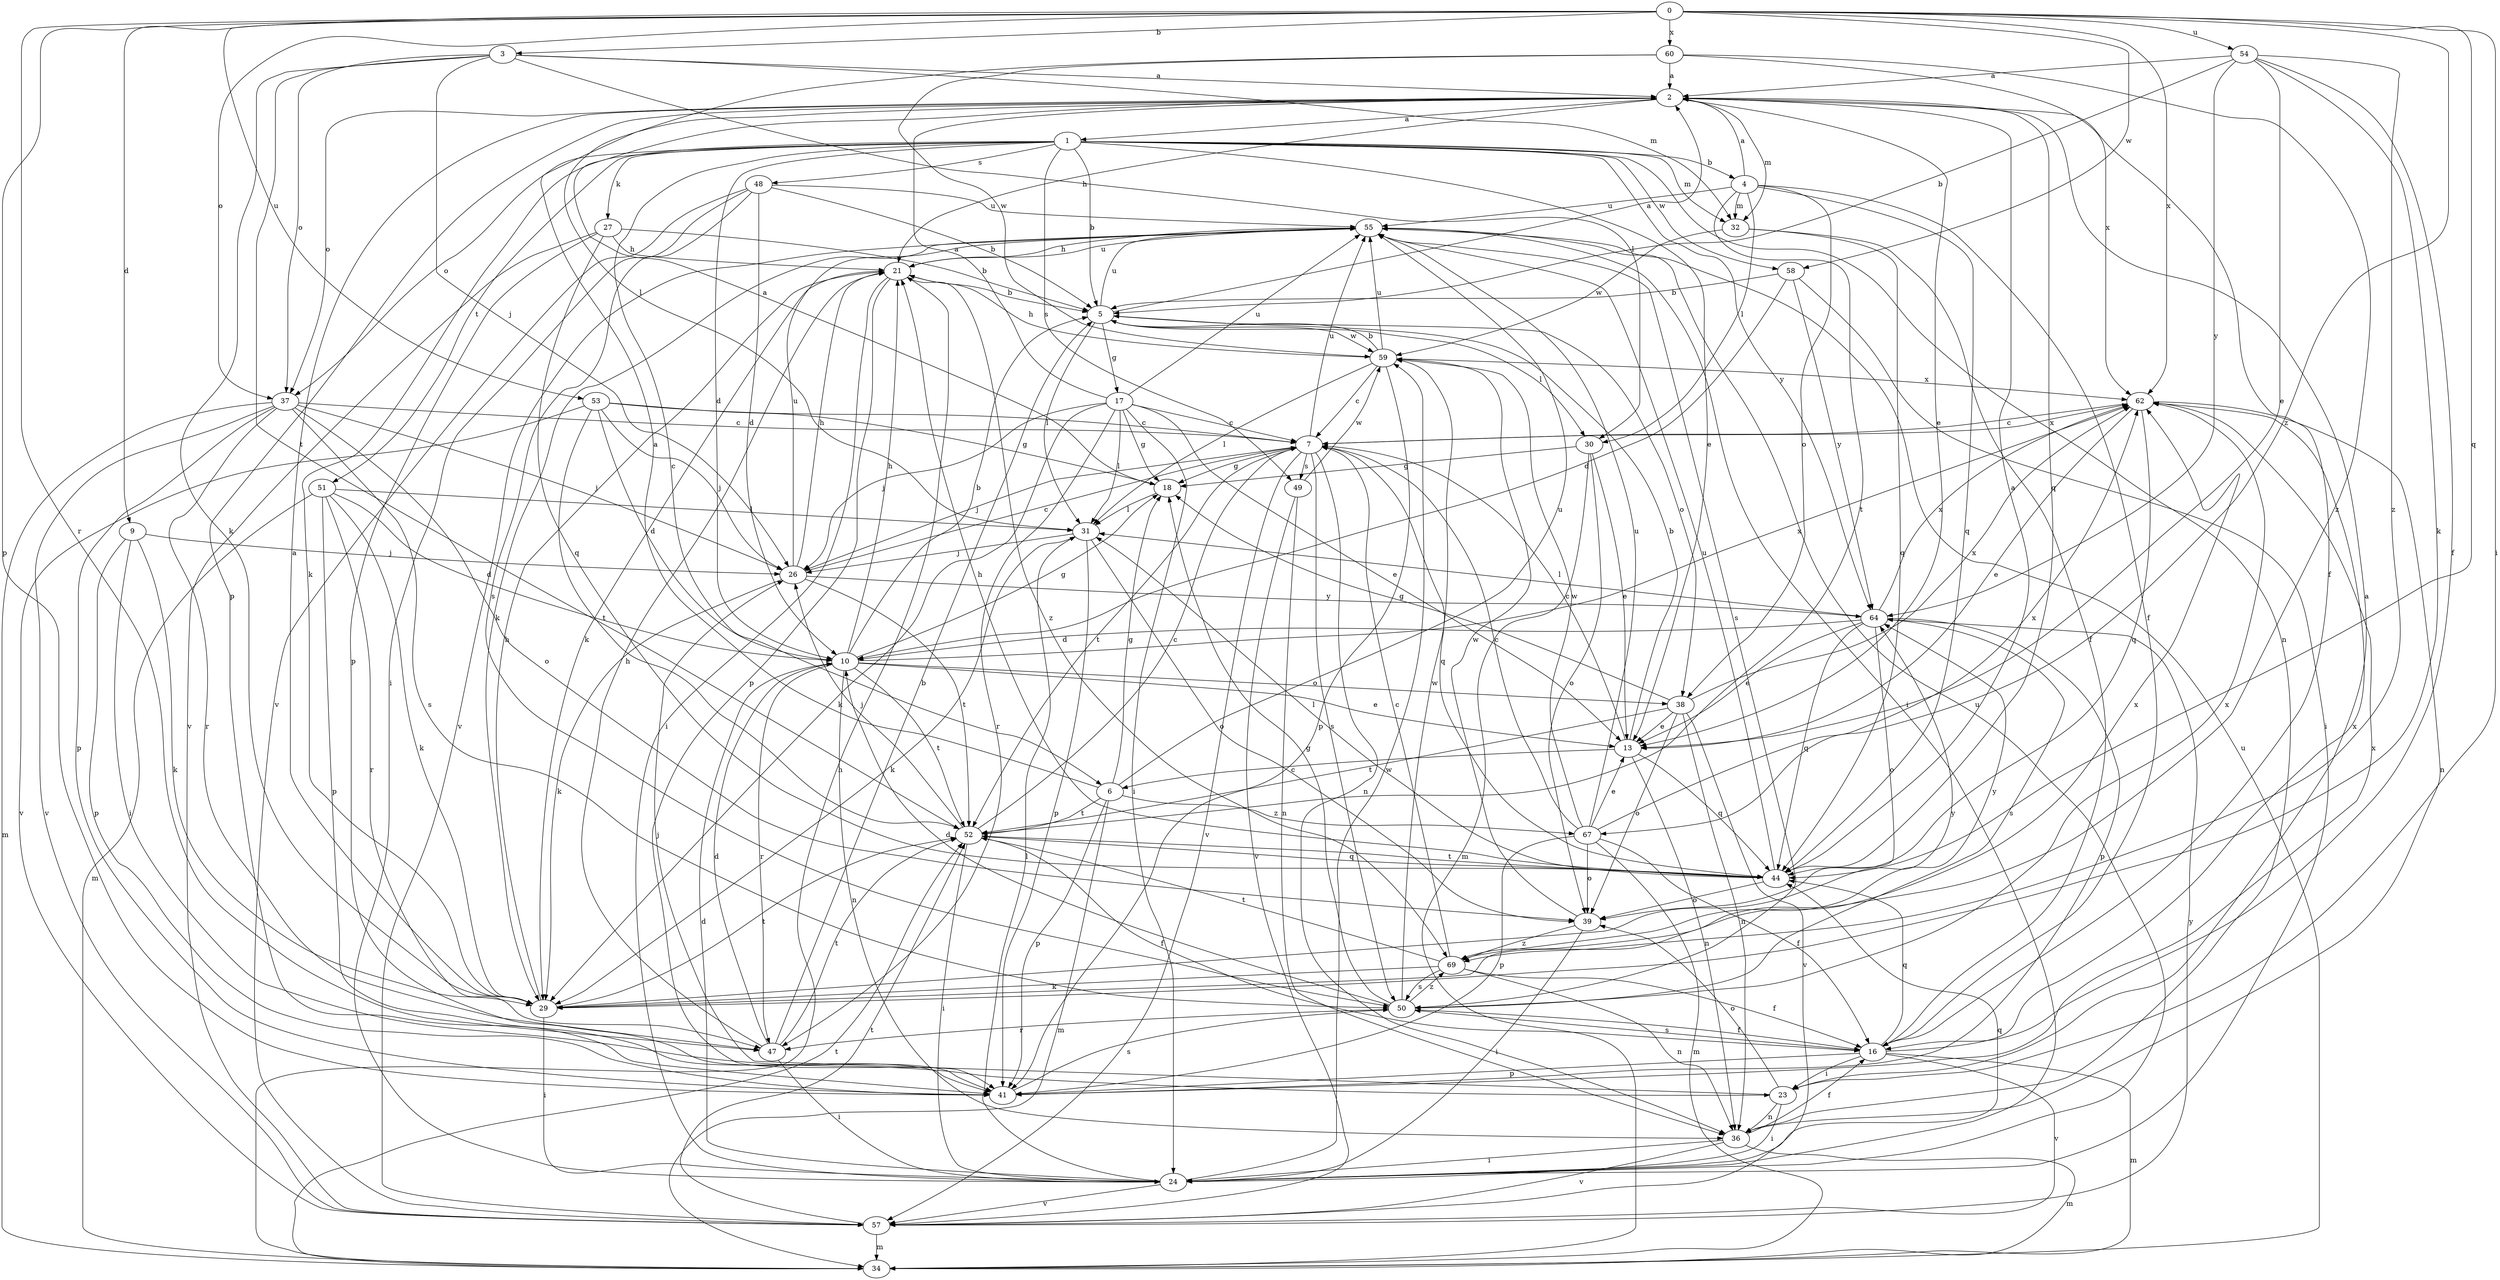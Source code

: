 strict digraph  {
0;
1;
2;
3;
4;
5;
6;
7;
9;
10;
13;
16;
17;
18;
21;
23;
24;
26;
27;
29;
30;
31;
32;
34;
36;
37;
38;
39;
41;
44;
47;
48;
49;
50;
51;
52;
53;
54;
55;
57;
58;
59;
60;
62;
64;
67;
69;
0 -> 3  [label=b];
0 -> 9  [label=d];
0 -> 23  [label=i];
0 -> 37  [label=o];
0 -> 41  [label=p];
0 -> 44  [label=q];
0 -> 47  [label=r];
0 -> 53  [label=u];
0 -> 54  [label=u];
0 -> 58  [label=w];
0 -> 60  [label=x];
0 -> 62  [label=x];
0 -> 67  [label=z];
1 -> 4  [label=b];
1 -> 5  [label=b];
1 -> 6  [label=c];
1 -> 10  [label=d];
1 -> 13  [label=e];
1 -> 27  [label=k];
1 -> 29  [label=k];
1 -> 32  [label=m];
1 -> 36  [label=n];
1 -> 37  [label=o];
1 -> 48  [label=s];
1 -> 49  [label=s];
1 -> 51  [label=t];
1 -> 58  [label=w];
1 -> 64  [label=y];
2 -> 1  [label=a];
2 -> 13  [label=e];
2 -> 16  [label=f];
2 -> 21  [label=h];
2 -> 32  [label=m];
2 -> 37  [label=o];
2 -> 41  [label=p];
2 -> 44  [label=q];
3 -> 2  [label=a];
3 -> 26  [label=j];
3 -> 29  [label=k];
3 -> 30  [label=l];
3 -> 32  [label=m];
3 -> 37  [label=o];
3 -> 52  [label=t];
4 -> 2  [label=a];
4 -> 16  [label=f];
4 -> 30  [label=l];
4 -> 32  [label=m];
4 -> 38  [label=o];
4 -> 44  [label=q];
4 -> 52  [label=t];
4 -> 55  [label=u];
5 -> 2  [label=a];
5 -> 17  [label=g];
5 -> 30  [label=l];
5 -> 31  [label=l];
5 -> 38  [label=o];
5 -> 55  [label=u];
5 -> 59  [label=w];
6 -> 2  [label=a];
6 -> 18  [label=g];
6 -> 34  [label=m];
6 -> 41  [label=p];
6 -> 52  [label=t];
6 -> 55  [label=u];
6 -> 67  [label=z];
7 -> 18  [label=g];
7 -> 26  [label=j];
7 -> 36  [label=n];
7 -> 44  [label=q];
7 -> 49  [label=s];
7 -> 50  [label=s];
7 -> 52  [label=t];
7 -> 55  [label=u];
7 -> 57  [label=v];
7 -> 62  [label=x];
9 -> 23  [label=i];
9 -> 26  [label=j];
9 -> 29  [label=k];
9 -> 41  [label=p];
10 -> 5  [label=b];
10 -> 13  [label=e];
10 -> 18  [label=g];
10 -> 21  [label=h];
10 -> 36  [label=n];
10 -> 38  [label=o];
10 -> 47  [label=r];
10 -> 52  [label=t];
10 -> 62  [label=x];
13 -> 5  [label=b];
13 -> 6  [label=c];
13 -> 7  [label=c];
13 -> 36  [label=n];
13 -> 44  [label=q];
16 -> 23  [label=i];
16 -> 34  [label=m];
16 -> 41  [label=p];
16 -> 44  [label=q];
16 -> 50  [label=s];
16 -> 57  [label=v];
16 -> 62  [label=x];
17 -> 2  [label=a];
17 -> 7  [label=c];
17 -> 13  [label=e];
17 -> 18  [label=g];
17 -> 24  [label=i];
17 -> 26  [label=j];
17 -> 29  [label=k];
17 -> 31  [label=l];
17 -> 47  [label=r];
17 -> 55  [label=u];
18 -> 2  [label=a];
18 -> 31  [label=l];
21 -> 5  [label=b];
21 -> 24  [label=i];
21 -> 29  [label=k];
21 -> 41  [label=p];
21 -> 55  [label=u];
21 -> 69  [label=z];
23 -> 2  [label=a];
23 -> 24  [label=i];
23 -> 26  [label=j];
23 -> 36  [label=n];
23 -> 39  [label=o];
24 -> 10  [label=d];
24 -> 31  [label=l];
24 -> 44  [label=q];
24 -> 55  [label=u];
24 -> 57  [label=v];
24 -> 59  [label=w];
26 -> 7  [label=c];
26 -> 21  [label=h];
26 -> 29  [label=k];
26 -> 52  [label=t];
26 -> 55  [label=u];
26 -> 64  [label=y];
27 -> 5  [label=b];
27 -> 21  [label=h];
27 -> 41  [label=p];
27 -> 44  [label=q];
27 -> 57  [label=v];
29 -> 2  [label=a];
29 -> 21  [label=h];
29 -> 24  [label=i];
29 -> 52  [label=t];
29 -> 62  [label=x];
29 -> 64  [label=y];
30 -> 13  [label=e];
30 -> 18  [label=g];
30 -> 34  [label=m];
30 -> 39  [label=o];
31 -> 26  [label=j];
31 -> 29  [label=k];
31 -> 39  [label=o];
31 -> 41  [label=p];
32 -> 16  [label=f];
32 -> 44  [label=q];
32 -> 59  [label=w];
34 -> 21  [label=h];
34 -> 52  [label=t];
34 -> 55  [label=u];
36 -> 16  [label=f];
36 -> 24  [label=i];
36 -> 34  [label=m];
36 -> 57  [label=v];
37 -> 7  [label=c];
37 -> 26  [label=j];
37 -> 34  [label=m];
37 -> 39  [label=o];
37 -> 41  [label=p];
37 -> 47  [label=r];
37 -> 50  [label=s];
37 -> 57  [label=v];
38 -> 13  [label=e];
38 -> 18  [label=g];
38 -> 36  [label=n];
38 -> 39  [label=o];
38 -> 52  [label=t];
38 -> 57  [label=v];
38 -> 62  [label=x];
39 -> 24  [label=i];
39 -> 59  [label=w];
39 -> 69  [label=z];
41 -> 50  [label=s];
41 -> 62  [label=x];
44 -> 2  [label=a];
44 -> 21  [label=h];
44 -> 31  [label=l];
44 -> 39  [label=o];
44 -> 52  [label=t];
44 -> 55  [label=u];
47 -> 5  [label=b];
47 -> 10  [label=d];
47 -> 21  [label=h];
47 -> 24  [label=i];
47 -> 52  [label=t];
48 -> 5  [label=b];
48 -> 10  [label=d];
48 -> 24  [label=i];
48 -> 50  [label=s];
48 -> 55  [label=u];
48 -> 57  [label=v];
49 -> 36  [label=n];
49 -> 57  [label=v];
49 -> 59  [label=w];
50 -> 10  [label=d];
50 -> 16  [label=f];
50 -> 18  [label=g];
50 -> 47  [label=r];
50 -> 59  [label=w];
50 -> 62  [label=x];
50 -> 69  [label=z];
51 -> 10  [label=d];
51 -> 29  [label=k];
51 -> 31  [label=l];
51 -> 34  [label=m];
51 -> 41  [label=p];
51 -> 47  [label=r];
52 -> 7  [label=c];
52 -> 16  [label=f];
52 -> 24  [label=i];
52 -> 26  [label=j];
52 -> 44  [label=q];
53 -> 7  [label=c];
53 -> 10  [label=d];
53 -> 18  [label=g];
53 -> 26  [label=j];
53 -> 52  [label=t];
53 -> 57  [label=v];
54 -> 2  [label=a];
54 -> 5  [label=b];
54 -> 13  [label=e];
54 -> 16  [label=f];
54 -> 29  [label=k];
54 -> 64  [label=y];
54 -> 69  [label=z];
55 -> 21  [label=h];
55 -> 24  [label=i];
55 -> 29  [label=k];
55 -> 50  [label=s];
55 -> 57  [label=v];
57 -> 34  [label=m];
57 -> 52  [label=t];
57 -> 64  [label=y];
58 -> 5  [label=b];
58 -> 10  [label=d];
58 -> 24  [label=i];
58 -> 64  [label=y];
59 -> 5  [label=b];
59 -> 7  [label=c];
59 -> 21  [label=h];
59 -> 31  [label=l];
59 -> 41  [label=p];
59 -> 55  [label=u];
59 -> 62  [label=x];
60 -> 2  [label=a];
60 -> 31  [label=l];
60 -> 59  [label=w];
60 -> 62  [label=x];
60 -> 69  [label=z];
62 -> 7  [label=c];
62 -> 13  [label=e];
62 -> 36  [label=n];
62 -> 44  [label=q];
64 -> 10  [label=d];
64 -> 13  [label=e];
64 -> 31  [label=l];
64 -> 39  [label=o];
64 -> 41  [label=p];
64 -> 44  [label=q];
64 -> 50  [label=s];
64 -> 62  [label=x];
67 -> 7  [label=c];
67 -> 13  [label=e];
67 -> 16  [label=f];
67 -> 34  [label=m];
67 -> 39  [label=o];
67 -> 41  [label=p];
67 -> 55  [label=u];
67 -> 59  [label=w];
67 -> 62  [label=x];
69 -> 7  [label=c];
69 -> 16  [label=f];
69 -> 29  [label=k];
69 -> 36  [label=n];
69 -> 50  [label=s];
69 -> 52  [label=t];
69 -> 64  [label=y];
}

